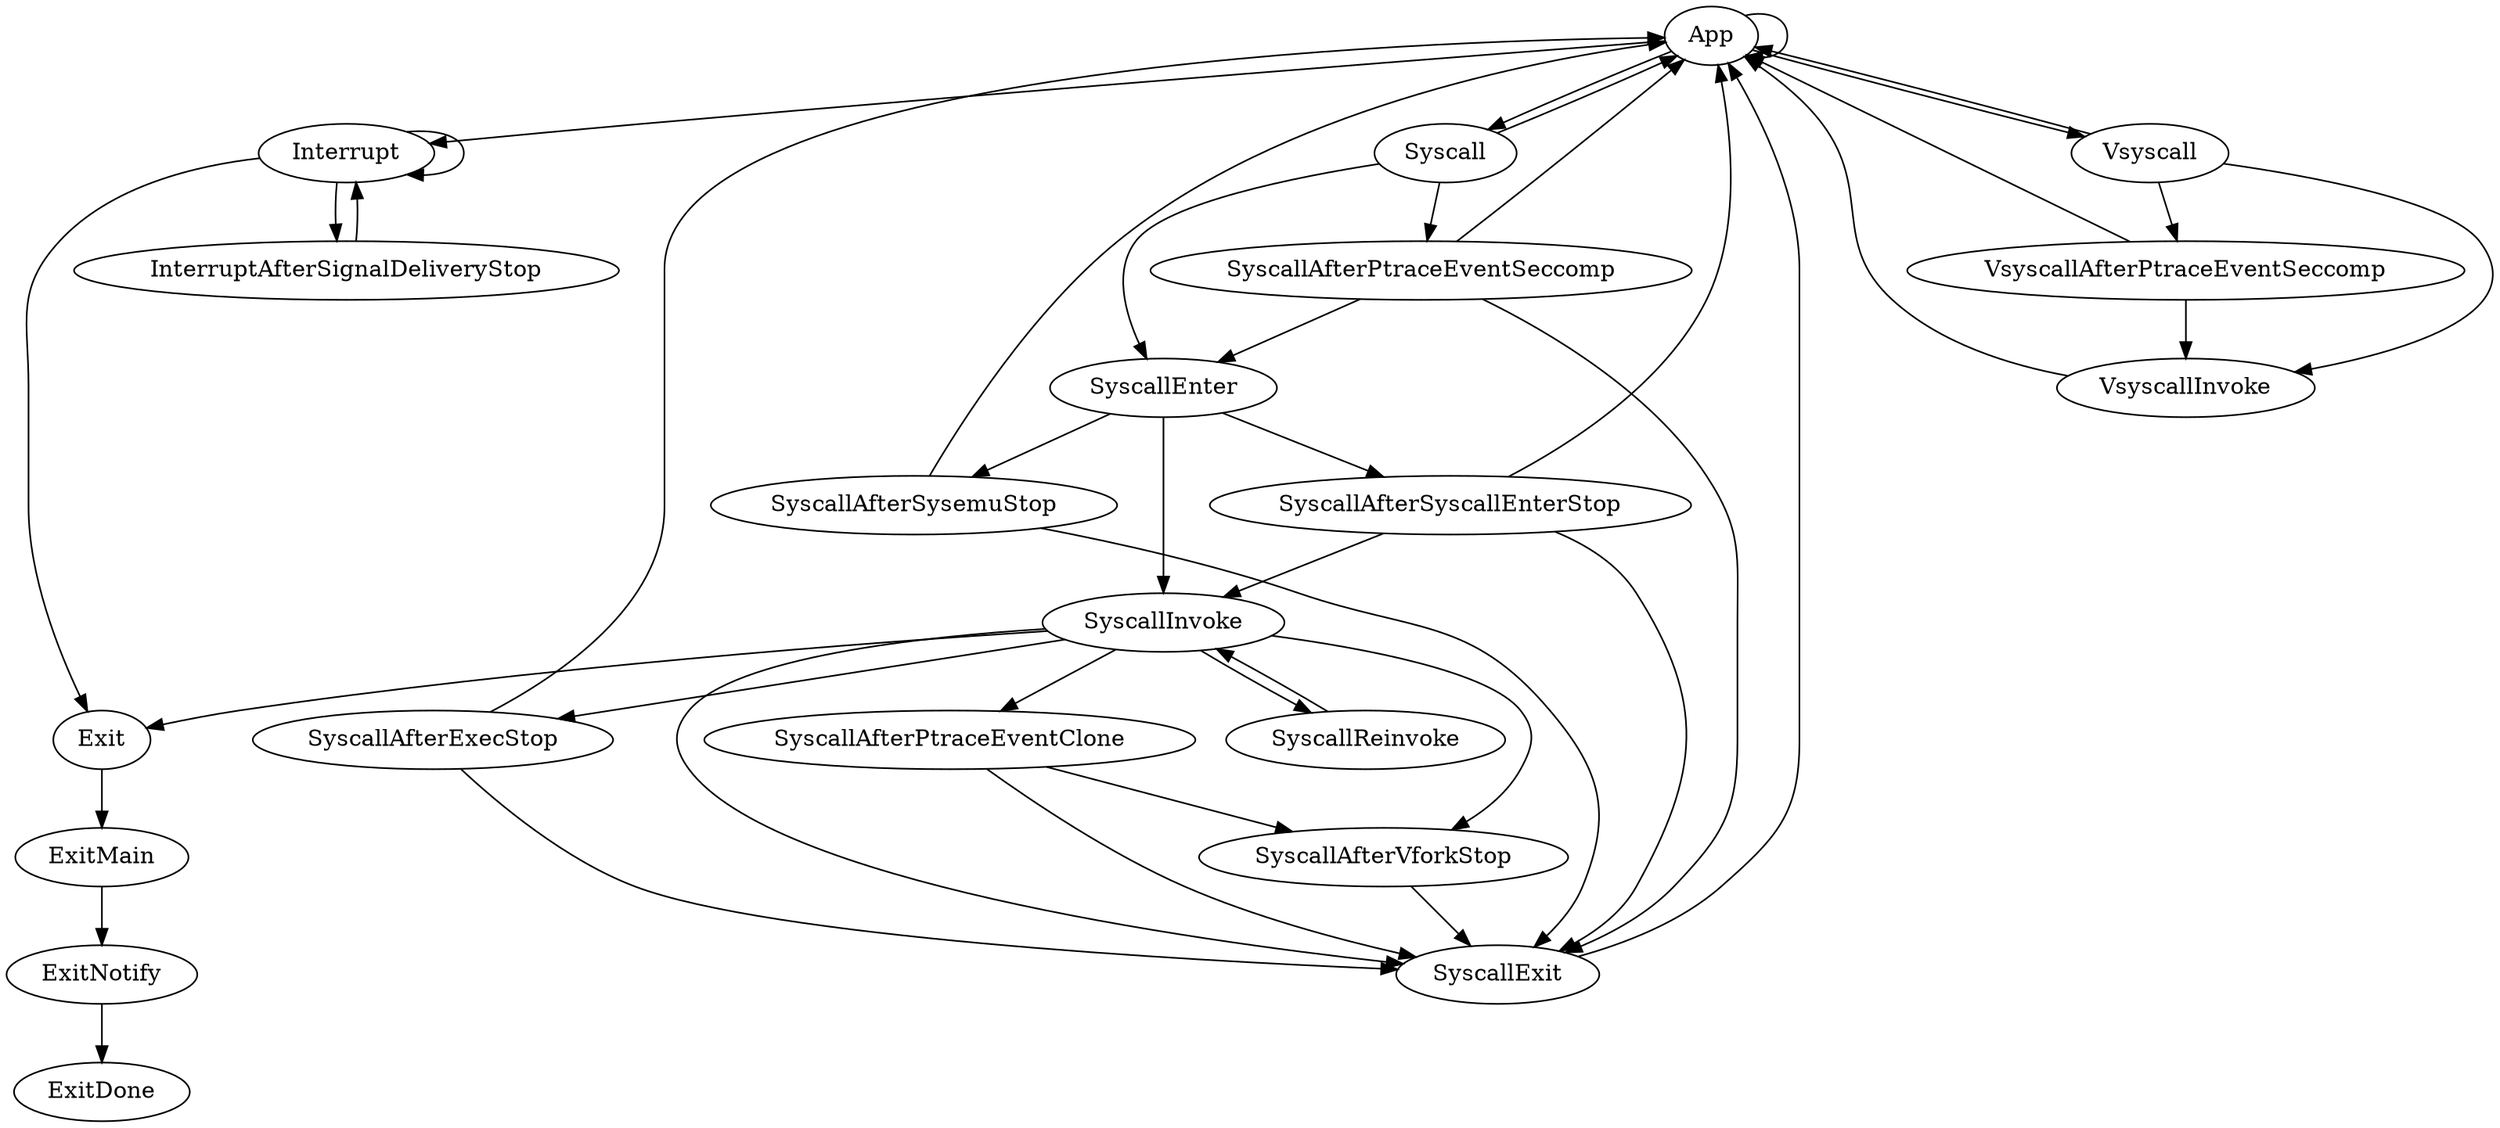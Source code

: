 digraph {
  subgraph {
    App;
  }
  subgraph {
    Interrupt;
    InterruptAfterSignalDeliveryStop;
  }
  subgraph {
    Syscall;
    SyscallAfterPtraceEventSeccomp;
    SyscallEnter;
    SyscallAfterSyscallEnterStop;
    SyscallAfterSysemuStop;
    SyscallInvoke;
    SyscallAfterPtraceEventClone;
    SyscallAfterExecStop;
    SyscallAfterVforkStop;
    SyscallReinvoke;
    SyscallExit;
  }
  subgraph {
    Vsyscall;
    VsyscallAfterPtraceEventSeccomp;
    VsyscallInvoke;
  }
  subgraph {
    Exit;
    ExitMain; // leave thread group, release resources, reparent children, kill PID namespace and wait if TGID 1
    ExitNotify; // signal parent/tracer, become waitable
    ExitDone; // represented by t.runState == nil
  }

  // Task exit
  Exit -> ExitMain;
  ExitMain -> ExitNotify;
  ExitNotify -> ExitDone;

  // Execution of untrusted application code
  App -> App;

  // Interrupts (usually signal delivery)
  App -> Interrupt;
  Interrupt -> Interrupt; // if other interrupt conditions may still apply
  Interrupt -> Exit; // if killed

  // Syscalls
  App -> Syscall;
  Syscall -> SyscallEnter;
  SyscallEnter -> SyscallInvoke;
  SyscallInvoke -> SyscallExit;
  SyscallExit -> App;

  // exit, exit_group
  SyscallInvoke -> Exit;

  // execve
  SyscallInvoke -> SyscallAfterExecStop;
  SyscallAfterExecStop -> SyscallExit;
  SyscallAfterExecStop -> App; // fatal signal pending

  // vfork
  SyscallInvoke -> SyscallAfterVforkStop;
  SyscallAfterVforkStop -> SyscallExit;

  // Vsyscalls
  App -> Vsyscall;
  Vsyscall -> VsyscallInvoke;
  Vsyscall -> App; // fault while reading return address from stack
  VsyscallInvoke -> App;

  // ptrace-specific branches
  Interrupt -> InterruptAfterSignalDeliveryStop;
  InterruptAfterSignalDeliveryStop -> Interrupt;
  SyscallEnter -> SyscallAfterSyscallEnterStop;
  SyscallAfterSyscallEnterStop -> SyscallInvoke;
  SyscallAfterSyscallEnterStop -> SyscallExit; // skipped by tracer
  SyscallAfterSyscallEnterStop -> App; // fatal signal pending
  SyscallEnter -> SyscallAfterSysemuStop;
  SyscallAfterSysemuStop -> SyscallExit;
  SyscallAfterSysemuStop -> App; // fatal signal pending
  SyscallInvoke -> SyscallAfterPtraceEventClone;
  SyscallAfterPtraceEventClone -> SyscallExit;
  SyscallAfterPtraceEventClone -> SyscallAfterVforkStop;

  // seccomp
  Syscall -> App; // SECCOMP_RET_TRAP, SECCOMP_RET_ERRNO, SECCOMP_RET_KILL, SECCOMP_RET_TRACE without tracer
  Syscall -> SyscallAfterPtraceEventSeccomp; // SECCOMP_RET_TRACE
  SyscallAfterPtraceEventSeccomp -> SyscallEnter;
  SyscallAfterPtraceEventSeccomp -> SyscallExit; // skipped by tracer
  SyscallAfterPtraceEventSeccomp -> App; // fatal signal pending
  Vsyscall -> VsyscallAfterPtraceEventSeccomp;
  VsyscallAfterPtraceEventSeccomp -> VsyscallInvoke;
  VsyscallAfterPtraceEventSeccomp -> App;

  // Autosave
  SyscallInvoke -> SyscallReinvoke;
  SyscallReinvoke -> SyscallInvoke;
}
